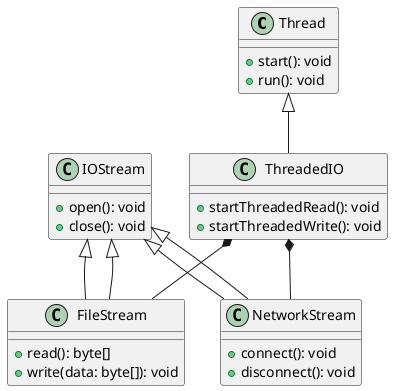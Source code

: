 @startuml
class Thread {
    +start(): void
    +run(): void
}

class IOStream {
    +open(): void
    +close(): void
}

class FileStream extends IOStream {
    +read(): byte[]
    +write(data: byte[]): void
}

class NetworkStream extends IOStream {
    +connect(): void
    +disconnect(): void
}

class ThreadedIO {
    +startThreadedRead(): void
    +startThreadedWrite(): void
}

Thread <|-- ThreadedIO
IOStream <|-- FileStream
IOStream <|-- NetworkStream
ThreadedIO *-- FileStream
ThreadedIO *-- NetworkStream
@enduml
